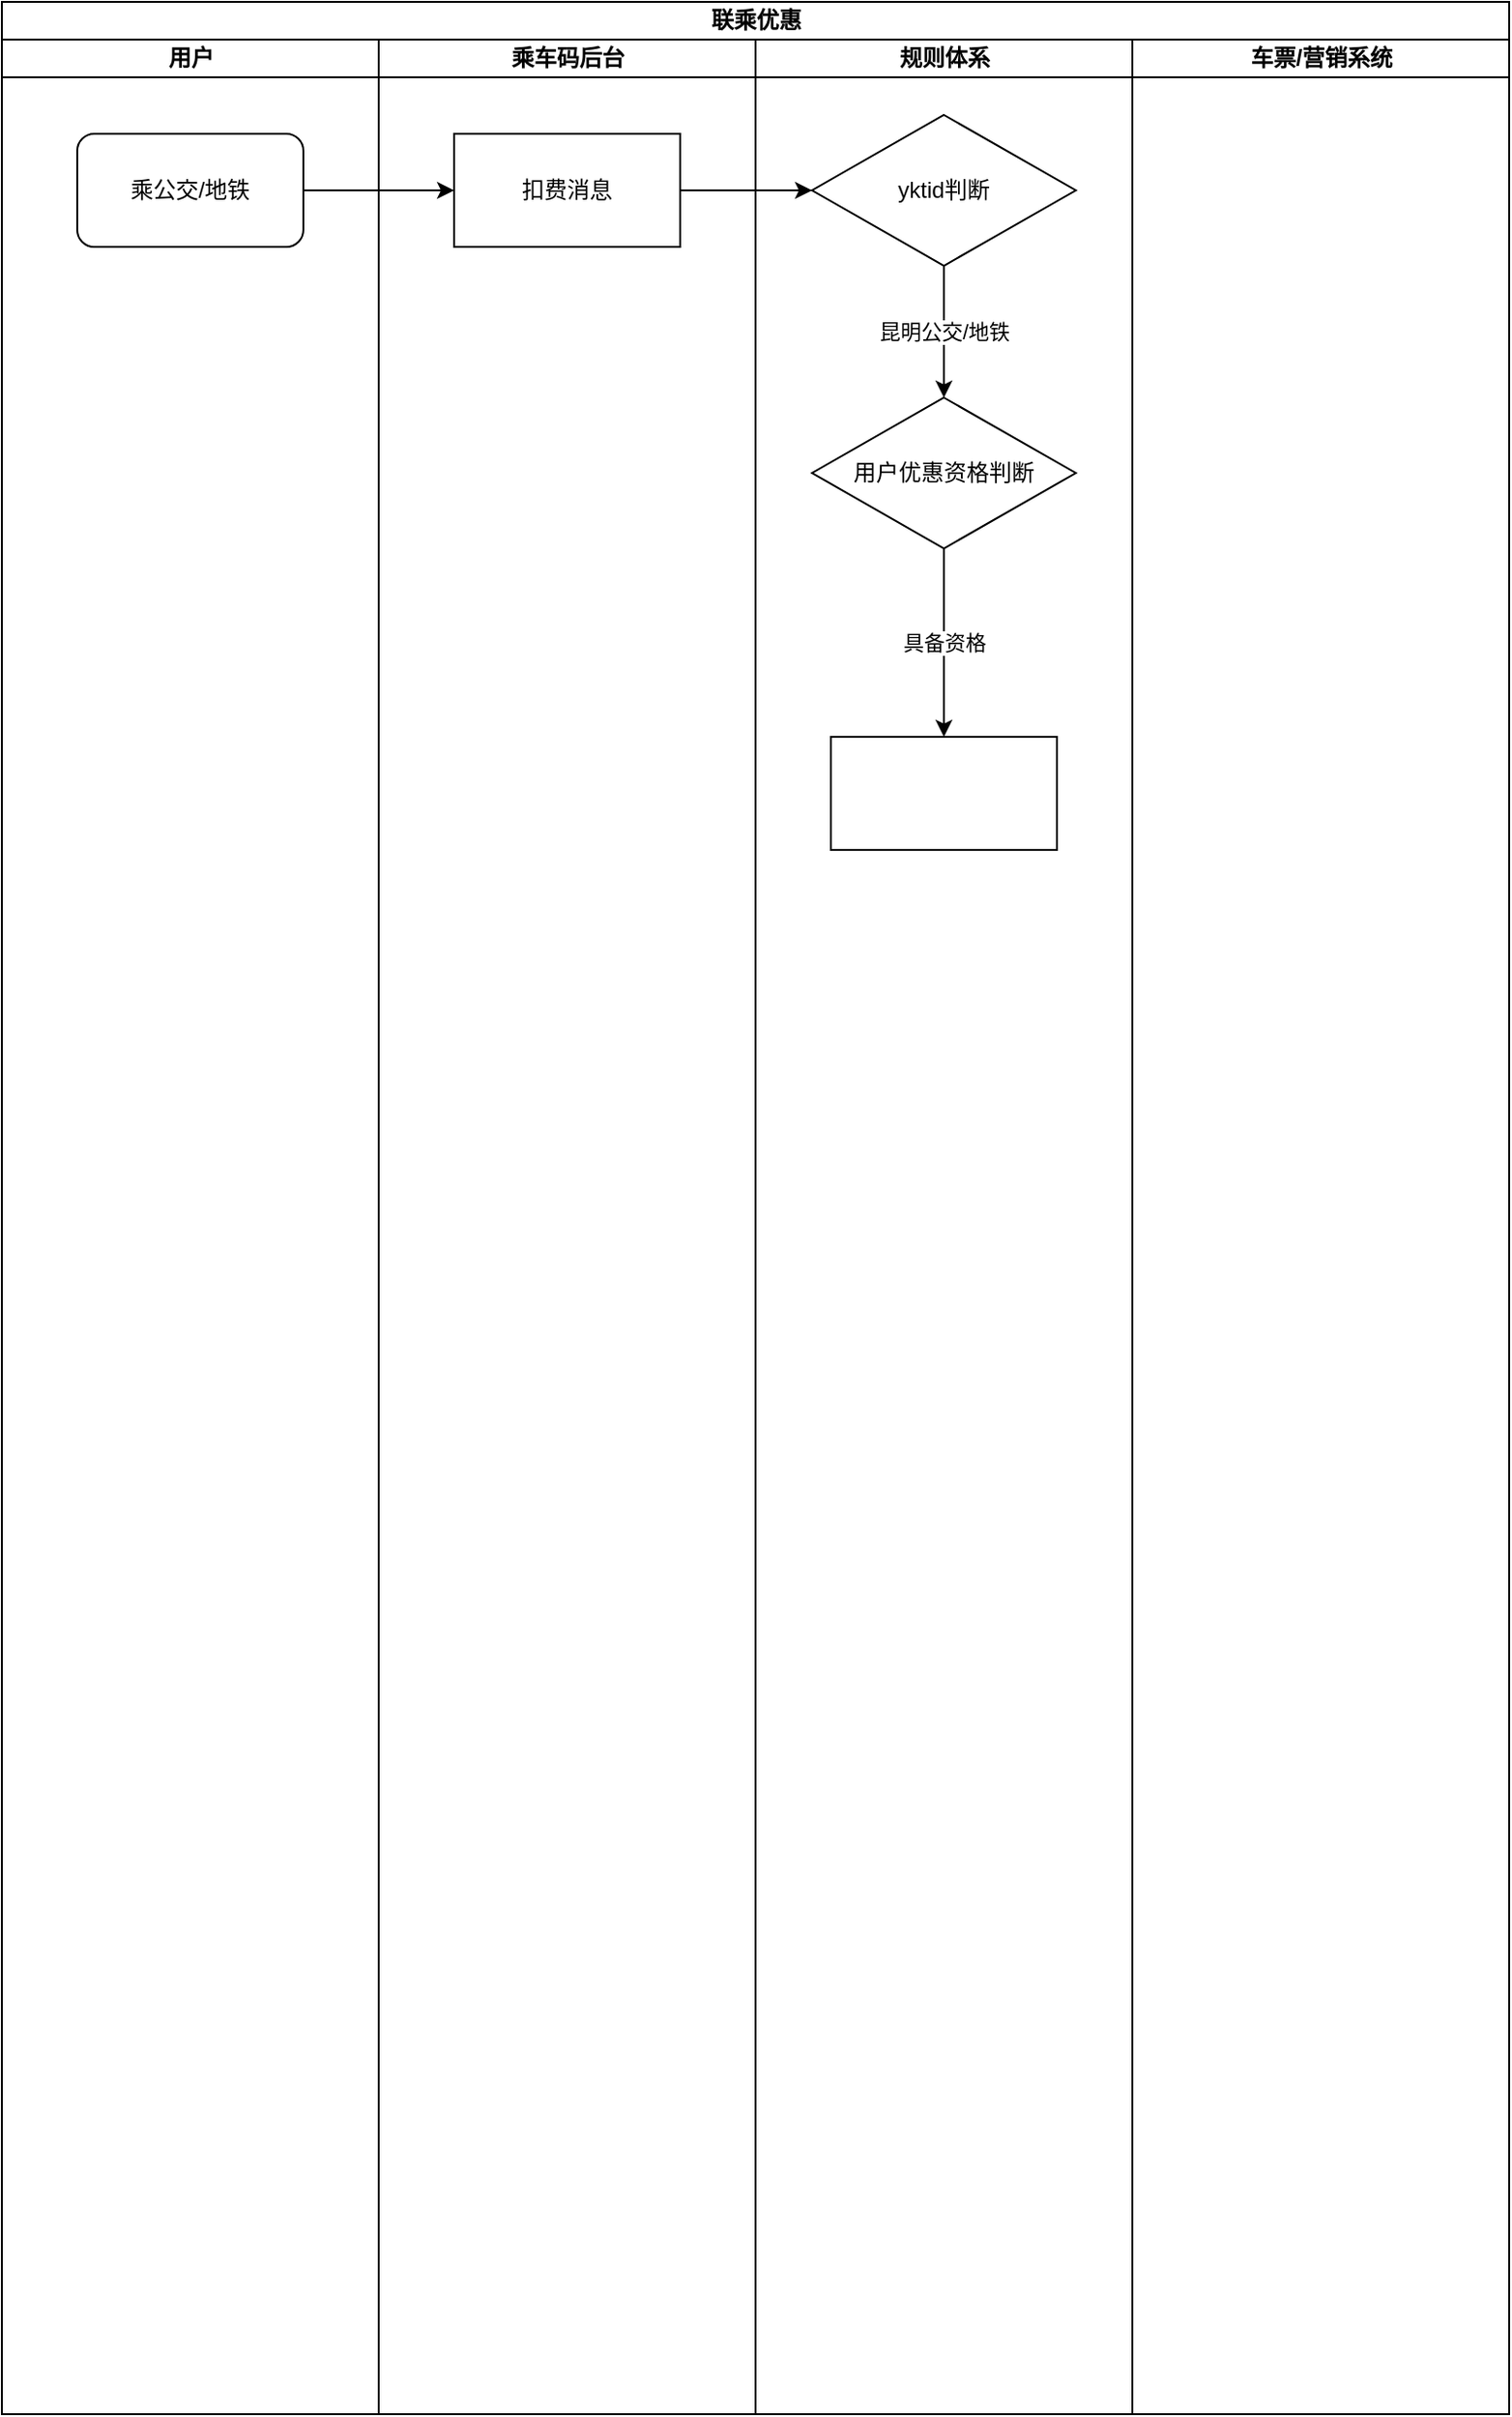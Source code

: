 <mxfile version="11.2.4" type="github" pages="1"><diagram id="RWKjPwM29KvsL_qfUjgt" name="第 1 页"><mxGraphModel dx="946" dy="625" grid="1" gridSize="10" guides="1" tooltips="1" connect="1" arrows="1" fold="1" page="1" pageScale="1" pageWidth="827" pageHeight="1169" math="0" shadow="0"><root><mxCell id="0"/><mxCell id="1" parent="0"/><mxCell id="Z0NYIKBNN5Qx5mgxOtPU-1" value="联乘优惠" style="swimlane;html=1;childLayout=stackLayout;resizeParent=1;resizeParentMax=0;startSize=20;" vertex="1" parent="1"><mxGeometry x="13" y="40" width="800" height="1280" as="geometry"/></mxCell><mxCell id="Z0NYIKBNN5Qx5mgxOtPU-2" value="用户" style="swimlane;html=1;startSize=20;" vertex="1" parent="Z0NYIKBNN5Qx5mgxOtPU-1"><mxGeometry y="20" width="200" height="1260" as="geometry"/></mxCell><mxCell id="Z0NYIKBNN5Qx5mgxOtPU-8" value="乘公交/地铁" style="rounded=1;whiteSpace=wrap;html=1;" vertex="1" parent="Z0NYIKBNN5Qx5mgxOtPU-2"><mxGeometry x="40" y="50" width="120" height="60" as="geometry"/></mxCell><mxCell id="Z0NYIKBNN5Qx5mgxOtPU-5" value="乘车码后台" style="swimlane;html=1;startSize=20;" vertex="1" parent="Z0NYIKBNN5Qx5mgxOtPU-1"><mxGeometry x="200" y="20" width="200" height="1260" as="geometry"/></mxCell><mxCell id="Z0NYIKBNN5Qx5mgxOtPU-9" value="扣费消息" style="rounded=0;whiteSpace=wrap;html=1;" vertex="1" parent="Z0NYIKBNN5Qx5mgxOtPU-5"><mxGeometry x="40" y="50" width="120" height="60" as="geometry"/></mxCell><mxCell id="Z0NYIKBNN5Qx5mgxOtPU-6" value="规则体系" style="swimlane;html=1;startSize=20;" vertex="1" parent="Z0NYIKBNN5Qx5mgxOtPU-1"><mxGeometry x="400" y="20" width="200" height="1260" as="geometry"/></mxCell><mxCell id="Z0NYIKBNN5Qx5mgxOtPU-14" value="昆明公交/地铁" style="edgeStyle=orthogonalEdgeStyle;rounded=0;orthogonalLoop=1;jettySize=auto;html=1;exitX=0.5;exitY=1;exitDx=0;exitDy=0;entryX=0.5;entryY=0;entryDx=0;entryDy=0;" edge="1" parent="Z0NYIKBNN5Qx5mgxOtPU-6" source="Z0NYIKBNN5Qx5mgxOtPU-11" target="Z0NYIKBNN5Qx5mgxOtPU-13"><mxGeometry relative="1" as="geometry"/></mxCell><mxCell id="Z0NYIKBNN5Qx5mgxOtPU-11" value="yktid判断" style="rhombus;whiteSpace=wrap;html=1;" vertex="1" parent="Z0NYIKBNN5Qx5mgxOtPU-6"><mxGeometry x="30" y="40" width="140" height="80" as="geometry"/></mxCell><mxCell id="Z0NYIKBNN5Qx5mgxOtPU-16" value="具备资格" style="edgeStyle=orthogonalEdgeStyle;rounded=0;orthogonalLoop=1;jettySize=auto;html=1;exitX=0.5;exitY=1;exitDx=0;exitDy=0;entryX=0.5;entryY=0;entryDx=0;entryDy=0;" edge="1" parent="Z0NYIKBNN5Qx5mgxOtPU-6" source="Z0NYIKBNN5Qx5mgxOtPU-13" target="Z0NYIKBNN5Qx5mgxOtPU-17"><mxGeometry relative="1" as="geometry"><mxPoint x="100" y="350" as="targetPoint"/></mxGeometry></mxCell><mxCell id="Z0NYIKBNN5Qx5mgxOtPU-13" value="用户优惠资格判断" style="rhombus;whiteSpace=wrap;html=1;" vertex="1" parent="Z0NYIKBNN5Qx5mgxOtPU-6"><mxGeometry x="30" y="190" width="140" height="80" as="geometry"/></mxCell><mxCell id="Z0NYIKBNN5Qx5mgxOtPU-17" value="" style="rounded=0;whiteSpace=wrap;html=1;" vertex="1" parent="Z0NYIKBNN5Qx5mgxOtPU-6"><mxGeometry x="40" y="370" width="120" height="60" as="geometry"/></mxCell><mxCell id="Z0NYIKBNN5Qx5mgxOtPU-7" value="车票/营销系统" style="swimlane;html=1;startSize=20;" vertex="1" parent="Z0NYIKBNN5Qx5mgxOtPU-1"><mxGeometry x="600" y="20" width="200" height="1260" as="geometry"/></mxCell><mxCell id="Z0NYIKBNN5Qx5mgxOtPU-10" style="edgeStyle=orthogonalEdgeStyle;rounded=0;orthogonalLoop=1;jettySize=auto;html=1;exitX=1;exitY=0.5;exitDx=0;exitDy=0;entryX=0;entryY=0.5;entryDx=0;entryDy=0;" edge="1" parent="Z0NYIKBNN5Qx5mgxOtPU-1" source="Z0NYIKBNN5Qx5mgxOtPU-8" target="Z0NYIKBNN5Qx5mgxOtPU-9"><mxGeometry relative="1" as="geometry"/></mxCell><mxCell id="Z0NYIKBNN5Qx5mgxOtPU-12" style="edgeStyle=orthogonalEdgeStyle;rounded=0;orthogonalLoop=1;jettySize=auto;html=1;exitX=1;exitY=0.5;exitDx=0;exitDy=0;entryX=0;entryY=0.5;entryDx=0;entryDy=0;" edge="1" parent="Z0NYIKBNN5Qx5mgxOtPU-1" source="Z0NYIKBNN5Qx5mgxOtPU-9" target="Z0NYIKBNN5Qx5mgxOtPU-11"><mxGeometry relative="1" as="geometry"/></mxCell></root></mxGraphModel></diagram></mxfile>